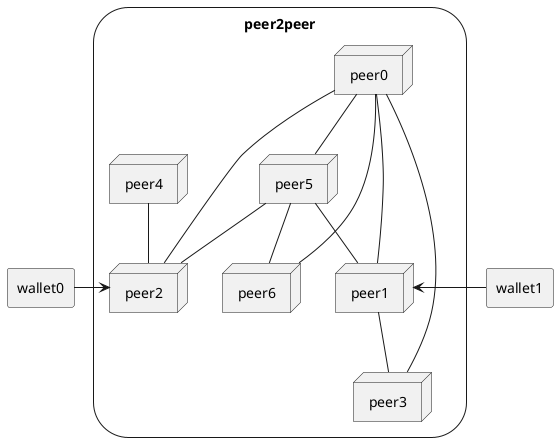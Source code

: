@startuml
agent wallet0
agent wallet1

storage peer2peer{
  node peer0
  node peer1
  node peer2
  node peer3
  node peer4
  node peer5
  node peer6
}

peer0 -- peer2
peer1 -- peer3
peer3 -- peer0
peer0 -- peer1
peer4 -- peer2
peer5 -- peer1
peer5 -- peer6
peer6 -- peer0
peer5 -- peer2
peer0 -- peer5
wallet0 -> peer2
wallet1 -> peer1

@enduml
